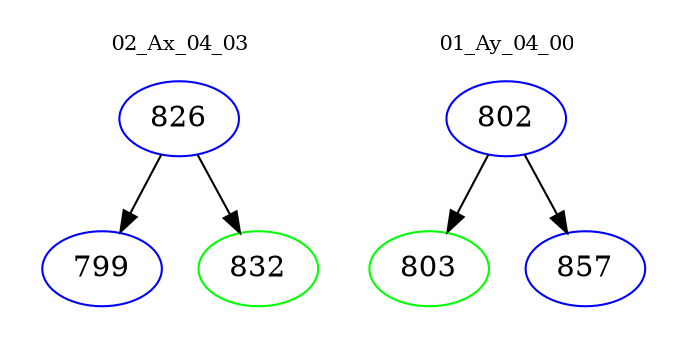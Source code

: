 digraph{
subgraph cluster_0 {
color = white
label = "02_Ax_04_03";
fontsize=10;
T0_826 [label="826", color="blue"]
T0_826 -> T0_799 [color="black"]
T0_799 [label="799", color="blue"]
T0_826 -> T0_832 [color="black"]
T0_832 [label="832", color="green"]
}
subgraph cluster_1 {
color = white
label = "01_Ay_04_00";
fontsize=10;
T1_802 [label="802", color="blue"]
T1_802 -> T1_803 [color="black"]
T1_803 [label="803", color="green"]
T1_802 -> T1_857 [color="black"]
T1_857 [label="857", color="blue"]
}
}
